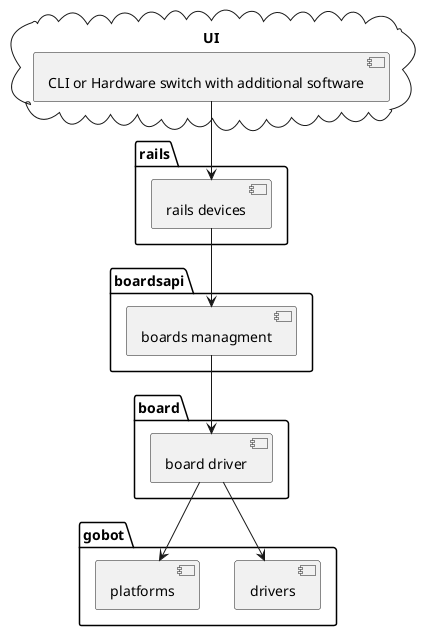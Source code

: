 @startuml
cloud "UI" {
  [CLI or Hardware switch with additional software]
}

package "rails" {
  [rails devices]
}

package "boardsapi" {
  [boards managment]
}

package "board" {
  [board driver]
}

package "gobot" {
  [drivers]
  [platforms]
}

[CLI or Hardware switch with additional software] --> [rails devices]
[rails devices] --> [boards managment]
[boards managment] --> [board driver]
[board driver] --> [platforms]
[board driver] --> [drivers]
@enduml